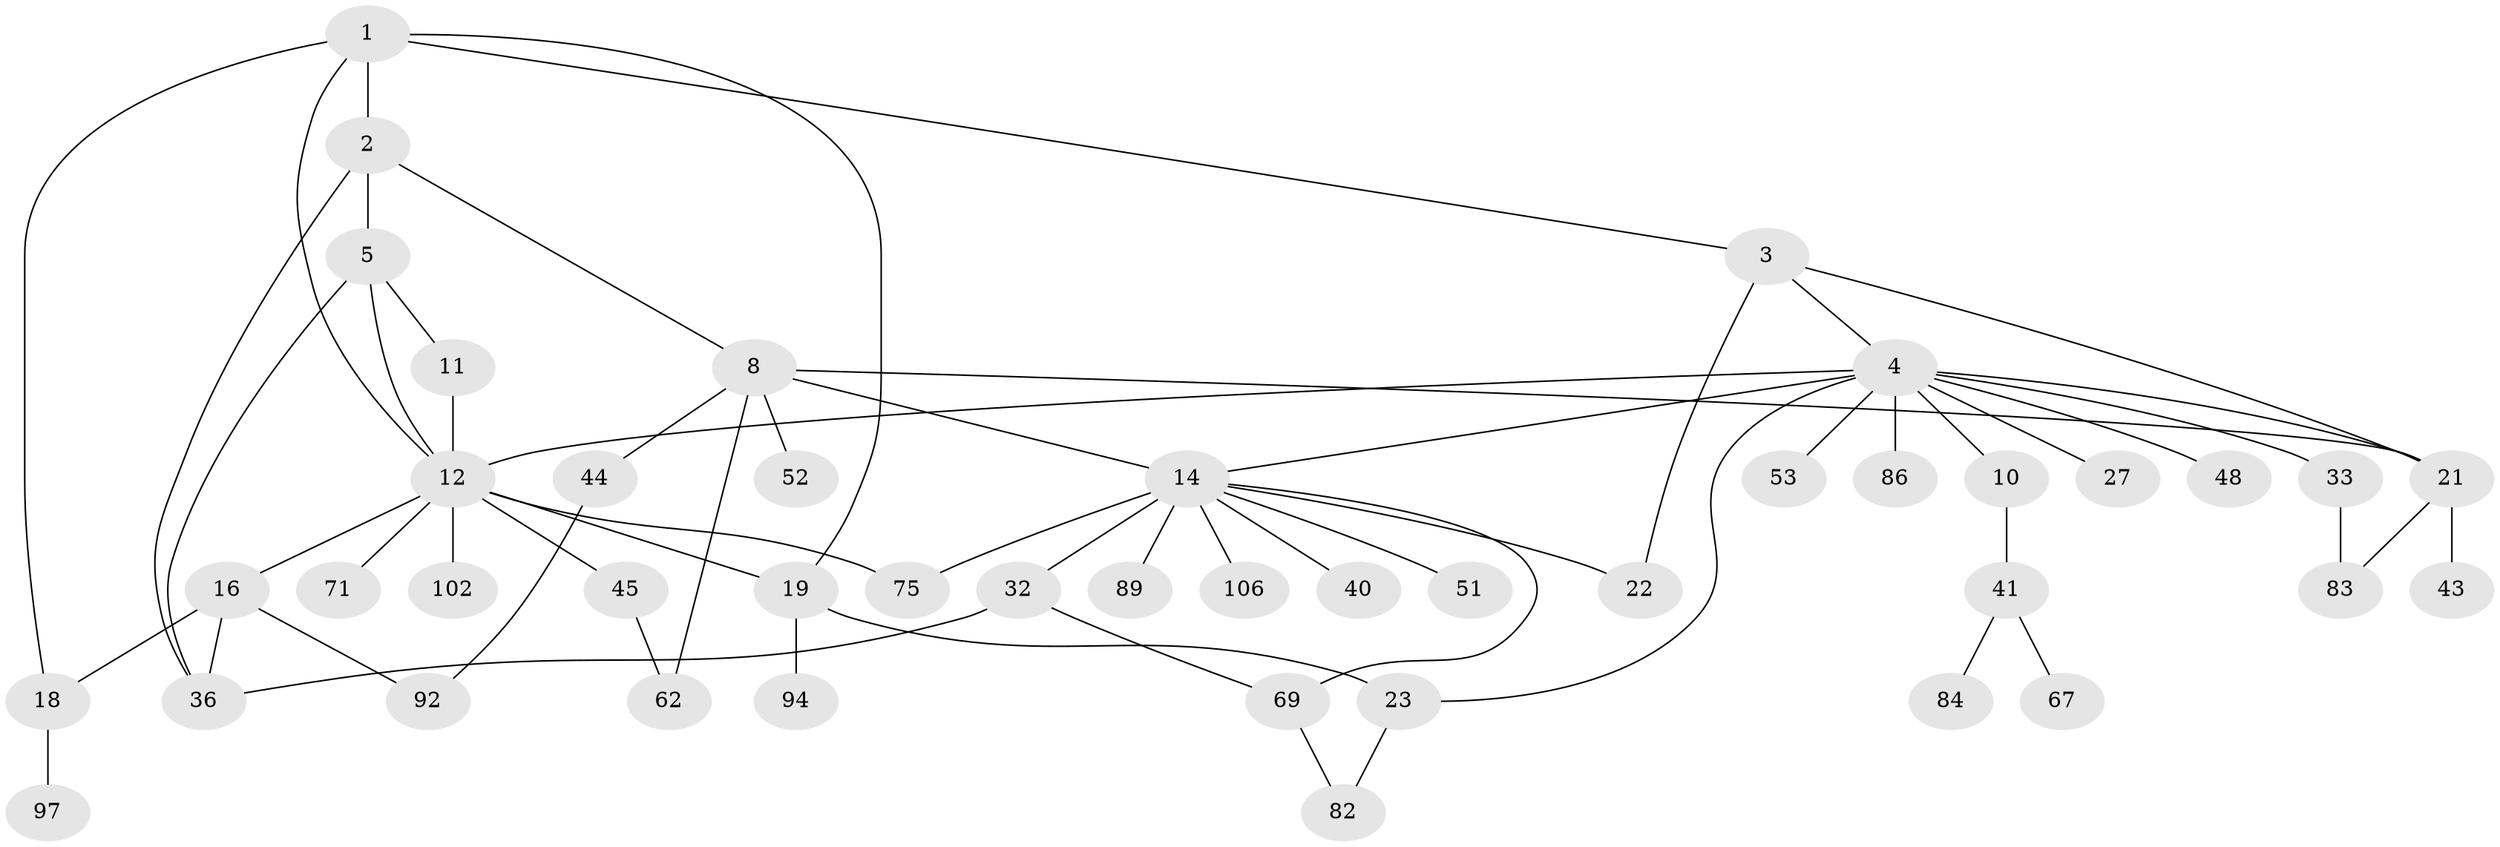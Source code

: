 // original degree distribution, {5: 0.045454545454545456, 4: 0.1, 8: 0.00909090909090909, 6: 0.01818181818181818, 2: 0.32727272727272727, 3: 0.20909090909090908, 1: 0.2909090909090909}
// Generated by graph-tools (version 1.1) at 2025/17/03/04/25 18:17:07]
// undirected, 44 vertices, 62 edges
graph export_dot {
graph [start="1"]
  node [color=gray90,style=filled];
  1 [super="+6"];
  2 [super="+66"];
  3 [super="+46"];
  4 [super="+76+13+7+91"];
  5 [super="+87"];
  8 [super="+30+73"];
  10;
  11 [super="+38"];
  12 [super="+37+63+34"];
  14 [super="+17+49"];
  16 [super="+26+99"];
  18 [super="+50+57"];
  19 [super="+95+64+29"];
  21 [super="+24"];
  22;
  23 [super="+96"];
  27 [super="+72"];
  32 [super="+54"];
  33 [super="+47"];
  36 [super="+39"];
  40 [super="+103+56"];
  41 [super="+55"];
  43 [super="+109+68"];
  44;
  45;
  48;
  51 [super="+79"];
  52;
  53;
  62;
  67;
  69 [super="+108"];
  71 [super="+107+81"];
  75 [super="+77+101"];
  82;
  83;
  84 [super="+98"];
  86;
  89;
  92;
  94;
  97;
  102;
  106;
  1 -- 2;
  1 -- 3;
  1 -- 18;
  1 -- 12;
  1 -- 19;
  2 -- 5 [weight=2];
  2 -- 8;
  2 -- 36;
  3 -- 4;
  3 -- 21;
  3 -- 22;
  4 -- 48;
  4 -- 53;
  4 -- 33;
  4 -- 14;
  4 -- 12;
  4 -- 86;
  4 -- 23;
  4 -- 10;
  4 -- 27;
  4 -- 21;
  5 -- 11;
  5 -- 12;
  5 -- 36;
  8 -- 52;
  8 -- 44;
  8 -- 62;
  8 -- 21;
  8 -- 14;
  10 -- 41;
  11 -- 12;
  12 -- 16;
  12 -- 102;
  12 -- 71;
  12 -- 45;
  12 -- 75;
  12 -- 19;
  14 -- 32 [weight=2];
  14 -- 69;
  14 -- 40;
  14 -- 106;
  14 -- 75;
  14 -- 51;
  14 -- 22;
  14 -- 89 [weight=2];
  16 -- 18;
  16 -- 36;
  16 -- 92;
  18 -- 97;
  19 -- 94;
  19 -- 23;
  21 -- 83;
  21 -- 43;
  23 -- 82;
  32 -- 69;
  32 -- 36;
  33 -- 83;
  41 -- 67;
  41 -- 84;
  44 -- 92;
  45 -- 62;
  69 -- 82;
}
